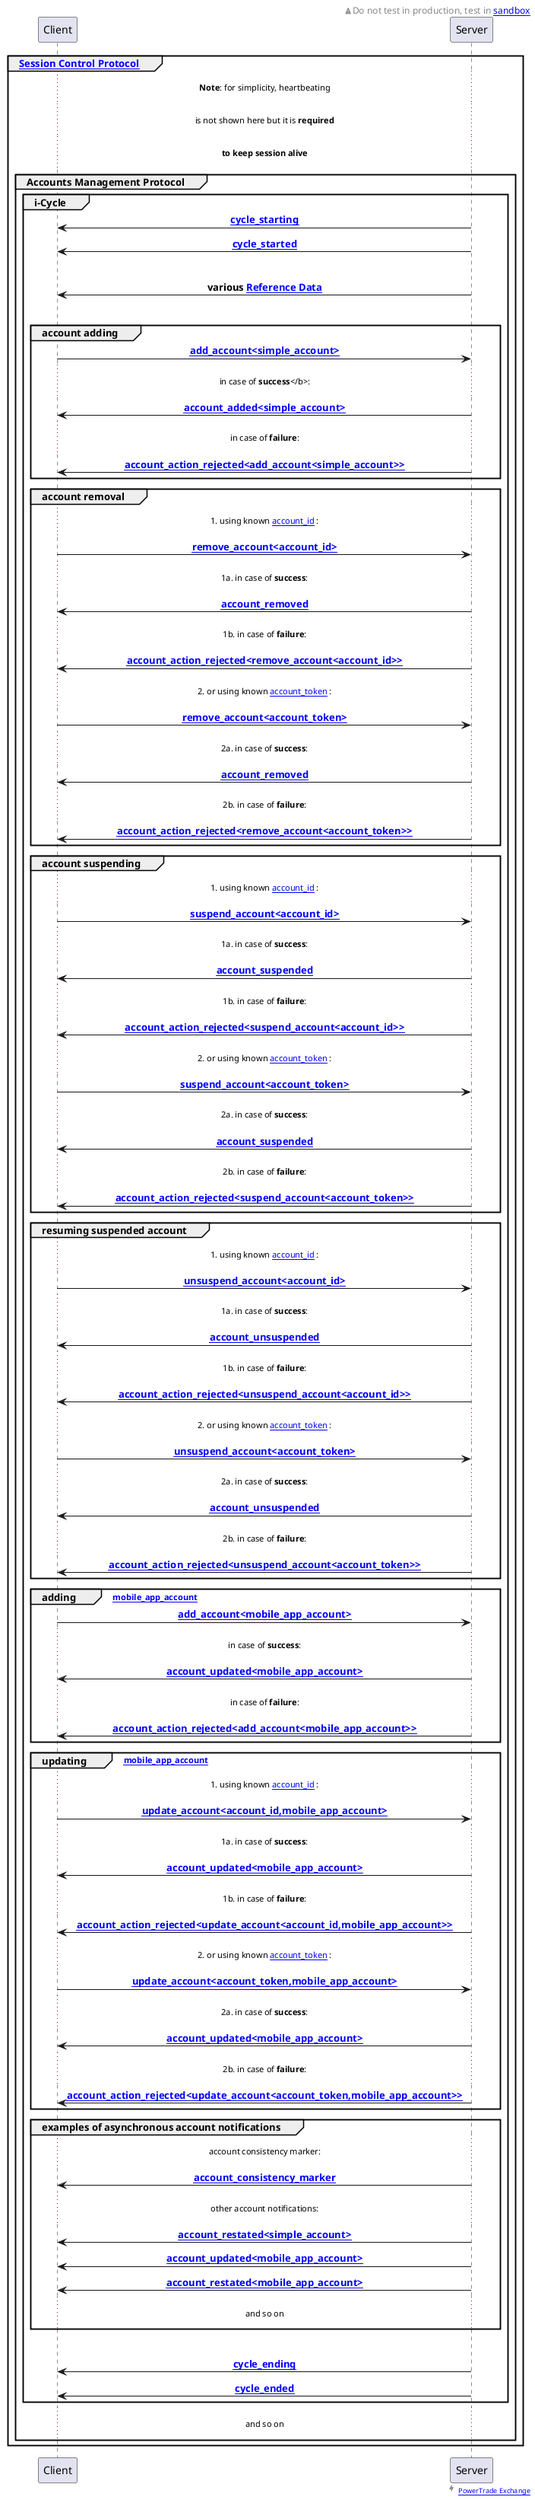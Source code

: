 @startuml accounts_management_protocol

' to support time duration and delays:
'!pragma teoz true

'skinparam handwritten true
'skinparam shadowing false

'skinparam monochrome true
skinparam sequenceMessageAlign center

'skinparam title {
'    BorderRoundCorner 5
'    BorderThickness 1
'    BorderColor black
'    BackgroundColor WhiteSmoke
'}

    '<font color=black>Warning:</font>
right header
    <size:12><&warning>Do not test in production, test in [[#WS_API_Services_Sandbox sandbox]]</size>
endheader

right footer <size:15><&bolt></size> <size:9>[[https://power.trade PowerTrade Exchange]]</size>

'entity Client
'entity Server

group <b>[[#session_control_with_auth Session Control Protocol]]</b>

    ... <b>Note</b>: for simplicity, heartbeating ...
    ... is not shown here but it is <b>required</b> ...
    ... <b>to keep session alive</b> ...

    group <b>Accounts Management Protocol</b>
        group i-Cycle
            Client <- Server : <b>[[#cycle_starting cycle_starting]]</b>
            Client <- Server : <b>[[#cycle_started cycle_started]]</b>
            |||
            Client <- Server : <b>various</b> <b>[[#Reference_Data Reference Data]]</b>
            |||
            group account adding
                Client -> Server : <b>[[#add_account_ltsimple_account_gt add_account<simple_account>]]</b>
                ... in case of <b><b>success</b></b>: ...
                Client <- Server : <b>[[#account_added_ltsimple_account_gt account_added<simple_account>]]</b>
                ... in case of <b>failure</b>: ...
                Client <- Server : <b>[[#account_action_rejected_ltadd_account_ltsimple_account_gt_gt account_action_rejected<add_account<simple_account>>]]</b>
            end
            group account removal
                ... 1. using known [[#account_id account_id]] : ...
                Client -> Server : <b>[[#remove_account_ltaccount_id_gt remove_account<account_id>]]</b>
                ... 1a. in case of <b>success</b>: ...
                Client <- Server : <b>[[#account_removed account_removed]]</b>
                ... 1b. in case of <b>failure</b>: ...
                Client <- Server : <b>[[#account_action_rejected_ltremove_account_ltaccount_id_gt_gt account_action_rejected<remove_account<account_id>>]]</b>
                ... 2. or using known [[#account_token account_token]] : ...
                Client -> Server : <b>[[#remove_account_ltaccount_token_gt remove_account<account_token>]]</b>
                ... 2a. in case of <b>success</b>: ...
                Client <- Server : <b>[[#account_removed account_removed]]</b>
                ... 2b. in case of <b>failure</b>: ...
                Client <- Server : <b>[[#account_action_rejected_ltremove_account_ltaccount_token_gt_gt account_action_rejected<remove_account<account_token>>]]</b>
            end
            group account suspending
                ... 1. using known [[#account_id account_id]] : ...
                Client -> Server : <b>[[#suspend_account_ltaccount_id_gt suspend_account<account_id>]]</b>
                ... 1a. in case of <b>success</b>: ...
                Client <- Server : <b>[[#account_suspended account_suspended]]</b>
                ... 1b. in case of <b>failure</b>: ...
                Client <- Server : <b>[[#account_action_rejected_ltsuspend_account_ltaccount_id_gt_gt account_action_rejected<suspend_account<account_id>>]]</b>
                ... 2. or using known [[#account_token account_token]] : ...
                Client -> Server : <b>[[#suspend_account_ltaccount_token_gt suspend_account<account_token>]]</b>
                ... 2a. in case of <b>success</b>: ...
                Client <- Server : <b>[[#account_suspended account_suspended]]</b>
                ... 2b. in case of <b>failure</b>: ...
                Client <- Server : <b>[[#account_action_rejected_ltsuspend_account_ltaccount_token_gt_gt account_action_rejected<suspend_account<account_token>>]]</b>
            end
            group resuming suspended account
                ... 1. using known [[#account_id account_id]] : ...
                Client -> Server : <b>[[#unsuspend_account_ltaccount_id_gt unsuspend_account<account_id>]]</b>
                ... 1a. in case of <b>success</b>: ...
                Client <- Server : <b>[[#account_unsuspended account_unsuspended]]</b>
                ... 1b. in case of <b>failure</b>: ...
                Client <- Server : <b>[[#account_action_rejected_ltunsuspend_account_ltaccount_id_gt_gt account_action_rejected<unsuspend_account<account_id>>]]</b>
                ... 2. or using known [[#account_token account_token]] : ...
                Client -> Server : <b>[[#unsuspend_account_ltaccount_token_gt unsuspend_account<account_token>]]</b>
                ... 2a. in case of <b>success</b>: ...
                Client <- Server : <b>[[#account_unsuspended account_unsuspended]]</b>
                ... 2b. in case of <b>failure</b>: ...
                Client <- Server : <b>[[#account_action_rejected_ltunsuspend_account_ltaccount_token_gt_gt account_action_rejected<unsuspend_account<account_token>>]]</b>
            end
            group adding [[#mobile_app_account mobile_app_account]]
                Client -> Server : <b>[[#add_account_ltmobile_app_account_gt add_account<mobile_app_account>]]</b>
                ... in case of <b>success</b>: ...
                Client <- Server : <b>[[#account_updated_ltmobile_app_account_gt account_updated<mobile_app_account>]]</b>
                ... in case of <b>failure</b>: ...
                Client <- Server : <b>[[#account_action_rejected_ltadd_account_ltmobile_app_account_gt_gt account_action_rejected<add_account<mobile_app_account>>]]</b>
            end
            group updating [[#mobile_app_account mobile_app_account]]
                ... 1. using known [[#account_id account_id]] : ...
                Client -> Server : <b>[[#update_account_ltaccount_id_commamobile_app_account_gt update_account<account_id,mobile_app_account>]]</b>
                ... 1a. in case of <b>success</b>: ...
                Client <- Server : <b>[[#account_updated_ltmobile_app_account_gt account_updated<mobile_app_account>]]</b>
                ... 1b. in case of <b>failure</b>: ...
                Client <- Server : <b>[[#account_action_rejected_ltupdate_account_ltaccount_id_commamobile_app_account_gt_gt account_action_rejected<update_account<account_id,mobile_app_account>>]]</b>
                ... 2. or using known [[#account_token account_token]] : ...
                Client -> Server : <b>[[#update_account_ltaccount_token_commamobile_app_account_gt update_account<account_token,mobile_app_account>]]</b>
                ... 2a. in case of <b>success</b>: ...
                Client <- Server : <b>[[#account_updated_ltmobile_app_account_gt account_updated<mobile_app_account>]]</b>
                ... 2b. in case of <b>failure</b>: ...
                Client <- Server : <b>[[#account_action_rejected_ltupdate_account_ltaccount_token_commamobile_app_account_gt_gt account_action_rejected<update_account<account_token,mobile_app_account>>]]</b>
            end
            group examples of asynchronous account notifications
                ... account consistency marker: ...
                Client <- Server : <b>[[#account_consistency_marker account_consistency_marker]]</b>
                ... other account notifications: ...
                Client <- Server : <b>[[#account_restated_ltsimple_account_gt account_restated<simple_account>]]</b>
                Client <- Server : <b>[[#account_updated_ltmobile_app_account_gt account_updated<mobile_app_account>]]</b>
                Client <- Server : <b>[[#account_restated_ltmobile_app_account_gt account_restated<mobile_app_account>]]</b>
                ... and so on ...
            end
            |||
            Client <- Server : <b>[[#cycle_ending cycle_ending]]</b>
            Client <- Server : <b>[[#cycle_ended cycle_ended]]</b>
        end
        ... and so on ...
    end
end

@enduml
